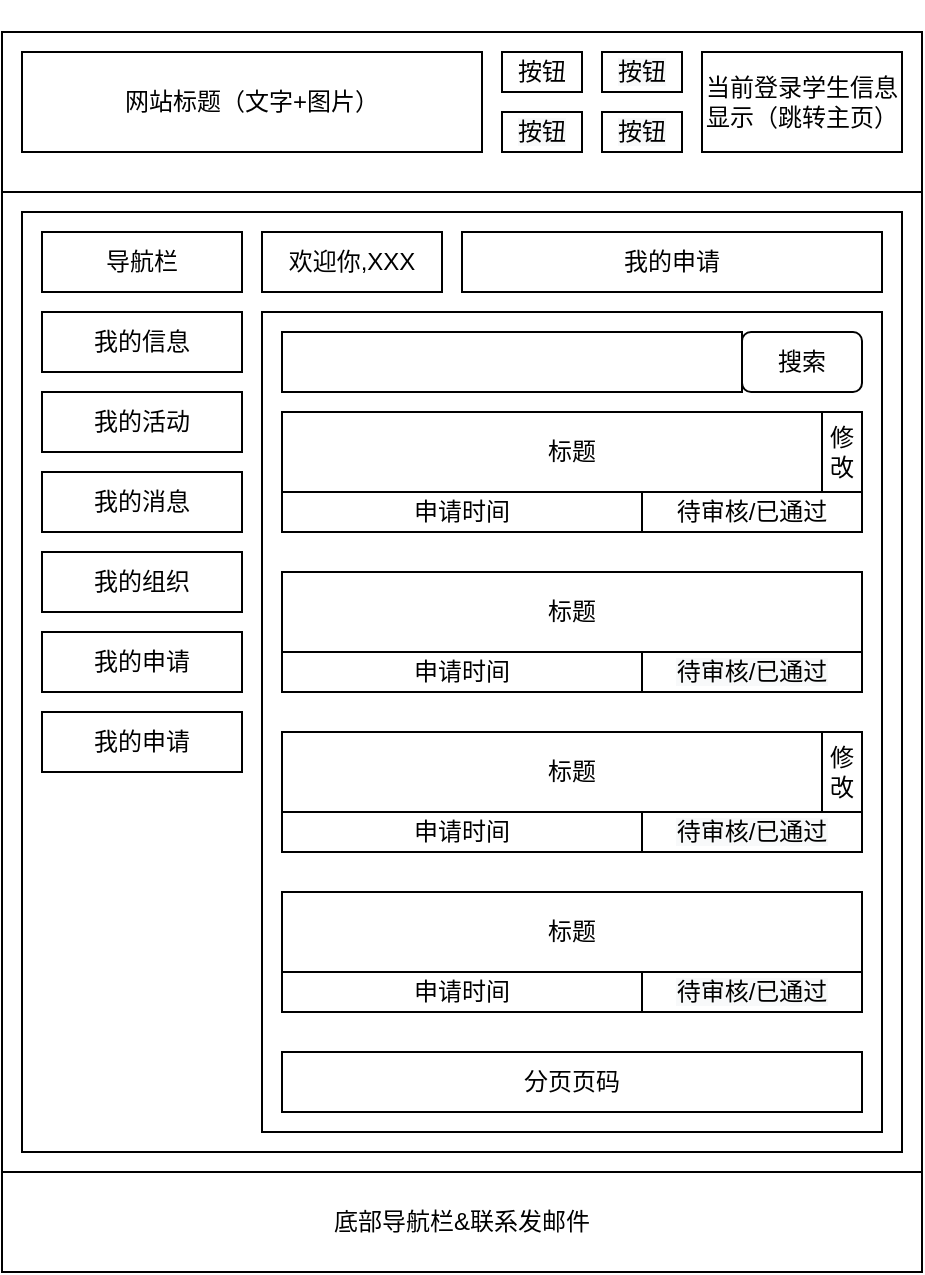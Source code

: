 <mxfile version="13.5.1" type="device"><diagram id="lIO5LTM7eZPaQRJZY7qq" name="Page-1"><mxGraphModel dx="1024" dy="601" grid="1" gridSize="10" guides="1" tooltips="1" connect="1" arrows="1" fold="1" page="1" pageScale="1" pageWidth="827" pageHeight="1169" math="0" shadow="0"><root><mxCell id="0"/><mxCell id="1" parent="0"/><mxCell id="_pJhmvkSa_Gs6LftZB0_-2" value="" style="rounded=0;whiteSpace=wrap;html=1;" parent="1" vertex="1"><mxGeometry x="180" y="30" width="460" height="620" as="geometry"/></mxCell><mxCell id="n9VIl0Bt8xTa1ZwPOJq0-23" value="底部导航栏&amp;amp;联系发邮件" style="rounded=0;whiteSpace=wrap;html=1;" parent="1" vertex="1"><mxGeometry x="180" y="600" width="460" height="50" as="geometry"/></mxCell><mxCell id="ms1DL1cAqzHiM8Jy2DLP-1" value="" style="rounded=0;whiteSpace=wrap;html=1;" parent="1" vertex="1"><mxGeometry x="180" y="30" width="460" height="80" as="geometry"/></mxCell><mxCell id="_pJhmvkSa_Gs6LftZB0_-3" value="网站标题（文字+图片）" style="rounded=0;whiteSpace=wrap;html=1;" parent="1" vertex="1"><mxGeometry x="190" y="40" width="230" height="50" as="geometry"/></mxCell><mxCell id="_pJhmvkSa_Gs6LftZB0_-6" value="当前登录学生信息显示（跳转主页）" style="rounded=0;whiteSpace=wrap;html=1;" parent="1" vertex="1"><mxGeometry x="530" y="40" width="100" height="50" as="geometry"/></mxCell><mxCell id="_pJhmvkSa_Gs6LftZB0_-17" value="按钮" style="rounded=0;whiteSpace=wrap;html=1;" parent="1" vertex="1"><mxGeometry x="430" y="40" width="40" height="20" as="geometry"/></mxCell><mxCell id="_pJhmvkSa_Gs6LftZB0_-18" value="&#10;&#10;&lt;span style=&quot;color: rgb(0, 0, 0); font-family: helvetica; font-size: 12px; font-style: normal; font-weight: 400; letter-spacing: normal; text-align: center; text-indent: 0px; text-transform: none; word-spacing: 0px; background-color: rgb(248, 249, 250); display: inline; float: none;&quot;&gt;按钮&lt;/span&gt;&#10;&#10;" style="rounded=0;whiteSpace=wrap;html=1;" parent="1" vertex="1"><mxGeometry x="480" y="40" width="40" height="20" as="geometry"/></mxCell><mxCell id="_pJhmvkSa_Gs6LftZB0_-19" value="&#10;&#10;&lt;span style=&quot;color: rgb(0, 0, 0); font-family: helvetica; font-size: 12px; font-style: normal; font-weight: 400; letter-spacing: normal; text-align: center; text-indent: 0px; text-transform: none; word-spacing: 0px; background-color: rgb(248, 249, 250); display: inline; float: none;&quot;&gt;按钮&lt;/span&gt;&#10;&#10;" style="rounded=0;whiteSpace=wrap;html=1;" parent="1" vertex="1"><mxGeometry x="430" y="70" width="40" height="20" as="geometry"/></mxCell><mxCell id="_pJhmvkSa_Gs6LftZB0_-20" value="&#10;&#10;&lt;span style=&quot;color: rgb(0, 0, 0); font-family: helvetica; font-size: 12px; font-style: normal; font-weight: 400; letter-spacing: normal; text-align: center; text-indent: 0px; text-transform: none; word-spacing: 0px; background-color: rgb(248, 249, 250); display: inline; float: none;&quot;&gt;按钮&lt;/span&gt;&#10;&#10;" style="rounded=0;whiteSpace=wrap;html=1;" parent="1" vertex="1"><mxGeometry x="480" y="70" width="40" height="20" as="geometry"/></mxCell><mxCell id="XomM6D00v7QlfE5brnaY-1" value="" style="rounded=0;whiteSpace=wrap;html=1;" parent="1" vertex="1"><mxGeometry x="190" y="120" width="440" height="470" as="geometry"/></mxCell><mxCell id="n_mjgkeBXvZYisji6T3Q-2" value="我的信息" style="rounded=0;whiteSpace=wrap;html=1;" parent="1" vertex="1"><mxGeometry x="200" y="170" width="100" height="30" as="geometry"/></mxCell><mxCell id="n_mjgkeBXvZYisji6T3Q-7" value="我的活动" style="rounded=0;whiteSpace=wrap;html=1;" parent="1" vertex="1"><mxGeometry x="200" y="210" width="100" height="30" as="geometry"/></mxCell><mxCell id="n_mjgkeBXvZYisji6T3Q-8" value="我的消息" style="rounded=0;whiteSpace=wrap;html=1;" parent="1" vertex="1"><mxGeometry x="200" y="250" width="100" height="30" as="geometry"/></mxCell><mxCell id="n_mjgkeBXvZYisji6T3Q-9" value="我的组织" style="rounded=0;whiteSpace=wrap;html=1;" parent="1" vertex="1"><mxGeometry x="200" y="290" width="100" height="30" as="geometry"/></mxCell><mxCell id="n_mjgkeBXvZYisji6T3Q-12" value="" style="rounded=0;whiteSpace=wrap;html=1;" parent="1" vertex="1"><mxGeometry x="310" y="170" width="310" height="410" as="geometry"/></mxCell><mxCell id="n_mjgkeBXvZYisji6T3Q-13" value="导航栏" style="rounded=0;whiteSpace=wrap;html=1;" parent="1" vertex="1"><mxGeometry x="200" y="130" width="100" height="30" as="geometry"/></mxCell><mxCell id="7wjkAibalO_991_UY_Cc-1" value="我的申请" style="rounded=0;whiteSpace=wrap;html=1;" parent="1" vertex="1"><mxGeometry x="200" y="330" width="100" height="30" as="geometry"/></mxCell><mxCell id="7wjkAibalO_991_UY_Cc-2" value="" style="rounded=0;whiteSpace=wrap;html=1;" parent="1" vertex="1"><mxGeometry x="320" y="220" width="290" height="60" as="geometry"/></mxCell><mxCell id="7wjkAibalO_991_UY_Cc-3" value="标题" style="rounded=0;whiteSpace=wrap;html=1;" parent="1" vertex="1"><mxGeometry x="320" y="220" width="290" height="40" as="geometry"/></mxCell><mxCell id="7wjkAibalO_991_UY_Cc-4" value="待审核/已通过" style="rounded=0;whiteSpace=wrap;html=1;" parent="1" vertex="1"><mxGeometry x="500" y="260" width="110" height="20" as="geometry"/></mxCell><mxCell id="7wjkAibalO_991_UY_Cc-5" value="申请时间" style="rounded=0;whiteSpace=wrap;html=1;" parent="1" vertex="1"><mxGeometry x="320" y="260" width="180" height="20" as="geometry"/></mxCell><mxCell id="7wjkAibalO_991_UY_Cc-6" value="" style="rounded=0;whiteSpace=wrap;html=1;" parent="1" vertex="1"><mxGeometry x="320" y="300" width="290" height="60" as="geometry"/></mxCell><mxCell id="7wjkAibalO_991_UY_Cc-7" value="标题" style="rounded=0;whiteSpace=wrap;html=1;" parent="1" vertex="1"><mxGeometry x="320" y="300" width="290" height="40" as="geometry"/></mxCell><mxCell id="7wjkAibalO_991_UY_Cc-8" value="&#10;&#10;&lt;span style=&quot;color: rgb(0, 0, 0); font-family: helvetica; font-size: 12px; font-style: normal; font-weight: 400; letter-spacing: normal; text-align: center; text-indent: 0px; text-transform: none; word-spacing: 0px; background-color: rgb(248, 249, 250); display: inline; float: none;&quot;&gt;待审核/已通过&lt;/span&gt;&#10;&#10;" style="rounded=0;whiteSpace=wrap;html=1;" parent="1" vertex="1"><mxGeometry x="500" y="340" width="110" height="20" as="geometry"/></mxCell><mxCell id="7wjkAibalO_991_UY_Cc-9" value="申请时间" style="rounded=0;whiteSpace=wrap;html=1;" parent="1" vertex="1"><mxGeometry x="320" y="340" width="180" height="20" as="geometry"/></mxCell><mxCell id="7wjkAibalO_991_UY_Cc-10" value="" style="rounded=0;whiteSpace=wrap;html=1;" parent="1" vertex="1"><mxGeometry x="320" y="380" width="290" height="60" as="geometry"/></mxCell><mxCell id="7wjkAibalO_991_UY_Cc-11" value="标题" style="rounded=0;whiteSpace=wrap;html=1;" parent="1" vertex="1"><mxGeometry x="320" y="380" width="290" height="40" as="geometry"/></mxCell><mxCell id="7wjkAibalO_991_UY_Cc-12" value="&#10;&#10;&lt;span style=&quot;color: rgb(0, 0, 0); font-family: helvetica; font-size: 12px; font-style: normal; font-weight: 400; letter-spacing: normal; text-align: center; text-indent: 0px; text-transform: none; word-spacing: 0px; background-color: rgb(248, 249, 250); display: inline; float: none;&quot;&gt;待审核/已通过&lt;/span&gt;&#10;&#10;" style="rounded=0;whiteSpace=wrap;html=1;" parent="1" vertex="1"><mxGeometry x="500" y="420" width="110" height="20" as="geometry"/></mxCell><mxCell id="7wjkAibalO_991_UY_Cc-13" value="申请时间" style="rounded=0;whiteSpace=wrap;html=1;" parent="1" vertex="1"><mxGeometry x="320" y="420" width="180" height="20" as="geometry"/></mxCell><mxCell id="7wjkAibalO_991_UY_Cc-14" value="" style="rounded=0;whiteSpace=wrap;html=1;" parent="1" vertex="1"><mxGeometry x="320" y="460" width="290" height="60" as="geometry"/></mxCell><mxCell id="7wjkAibalO_991_UY_Cc-15" value="标题" style="rounded=0;whiteSpace=wrap;html=1;" parent="1" vertex="1"><mxGeometry x="320" y="460" width="290" height="40" as="geometry"/></mxCell><mxCell id="7wjkAibalO_991_UY_Cc-16" value="&#10;&#10;&lt;span style=&quot;color: rgb(0, 0, 0); font-family: helvetica; font-size: 12px; font-style: normal; font-weight: 400; letter-spacing: normal; text-align: center; text-indent: 0px; text-transform: none; word-spacing: 0px; background-color: rgb(248, 249, 250); display: inline; float: none;&quot;&gt;待审核/已通过&lt;/span&gt;&#10;&#10;" style="rounded=0;whiteSpace=wrap;html=1;" parent="1" vertex="1"><mxGeometry x="500" y="500" width="110" height="20" as="geometry"/></mxCell><mxCell id="7wjkAibalO_991_UY_Cc-17" value="申请时间" style="rounded=0;whiteSpace=wrap;html=1;" parent="1" vertex="1"><mxGeometry x="320" y="500" width="180" height="20" as="geometry"/></mxCell><mxCell id="7wjkAibalO_991_UY_Cc-22" value="分页页码" style="rounded=0;whiteSpace=wrap;html=1;" parent="1" vertex="1"><mxGeometry x="320" y="540" width="290" height="30" as="geometry"/></mxCell><mxCell id="HEWnDh9yHxLFz6xJCe0w-1" value="" style="rounded=0;whiteSpace=wrap;html=1;" parent="1" vertex="1"><mxGeometry x="320" y="180" width="230" height="30" as="geometry"/></mxCell><mxCell id="HEWnDh9yHxLFz6xJCe0w-2" value="搜索" style="rounded=1;whiteSpace=wrap;html=1;" parent="1" vertex="1"><mxGeometry x="550" y="180" width="60" height="30" as="geometry"/></mxCell><mxCell id="kkuPu_GDD78PH0o9nHtN-1" value="我的申请" style="rounded=0;whiteSpace=wrap;html=1;" parent="1" vertex="1"><mxGeometry x="410" y="130" width="210" height="30" as="geometry"/></mxCell><mxCell id="kkuPu_GDD78PH0o9nHtN-2" value="欢迎你,XXX" style="rounded=0;whiteSpace=wrap;html=1;" parent="1" vertex="1"><mxGeometry x="310" y="130" width="90" height="30" as="geometry"/></mxCell><mxCell id="ALBtxrpEYkDy7KkvB97i-1" value="我的申请" style="rounded=0;whiteSpace=wrap;html=1;" parent="1" vertex="1"><mxGeometry x="200" y="370" width="100" height="30" as="geometry"/></mxCell><mxCell id="bSTdNLSEwh-aMZUBROHZ-1" value="修改" style="rounded=0;whiteSpace=wrap;html=1;" parent="1" vertex="1"><mxGeometry x="590" y="220" width="20" height="40" as="geometry"/></mxCell><mxCell id="PNPBwSHOVbGzCNlhXpvS-2" value="修改" style="rounded=0;whiteSpace=wrap;html=1;" vertex="1" parent="1"><mxGeometry x="590" y="380" width="20" height="40" as="geometry"/></mxCell></root></mxGraphModel></diagram></mxfile>